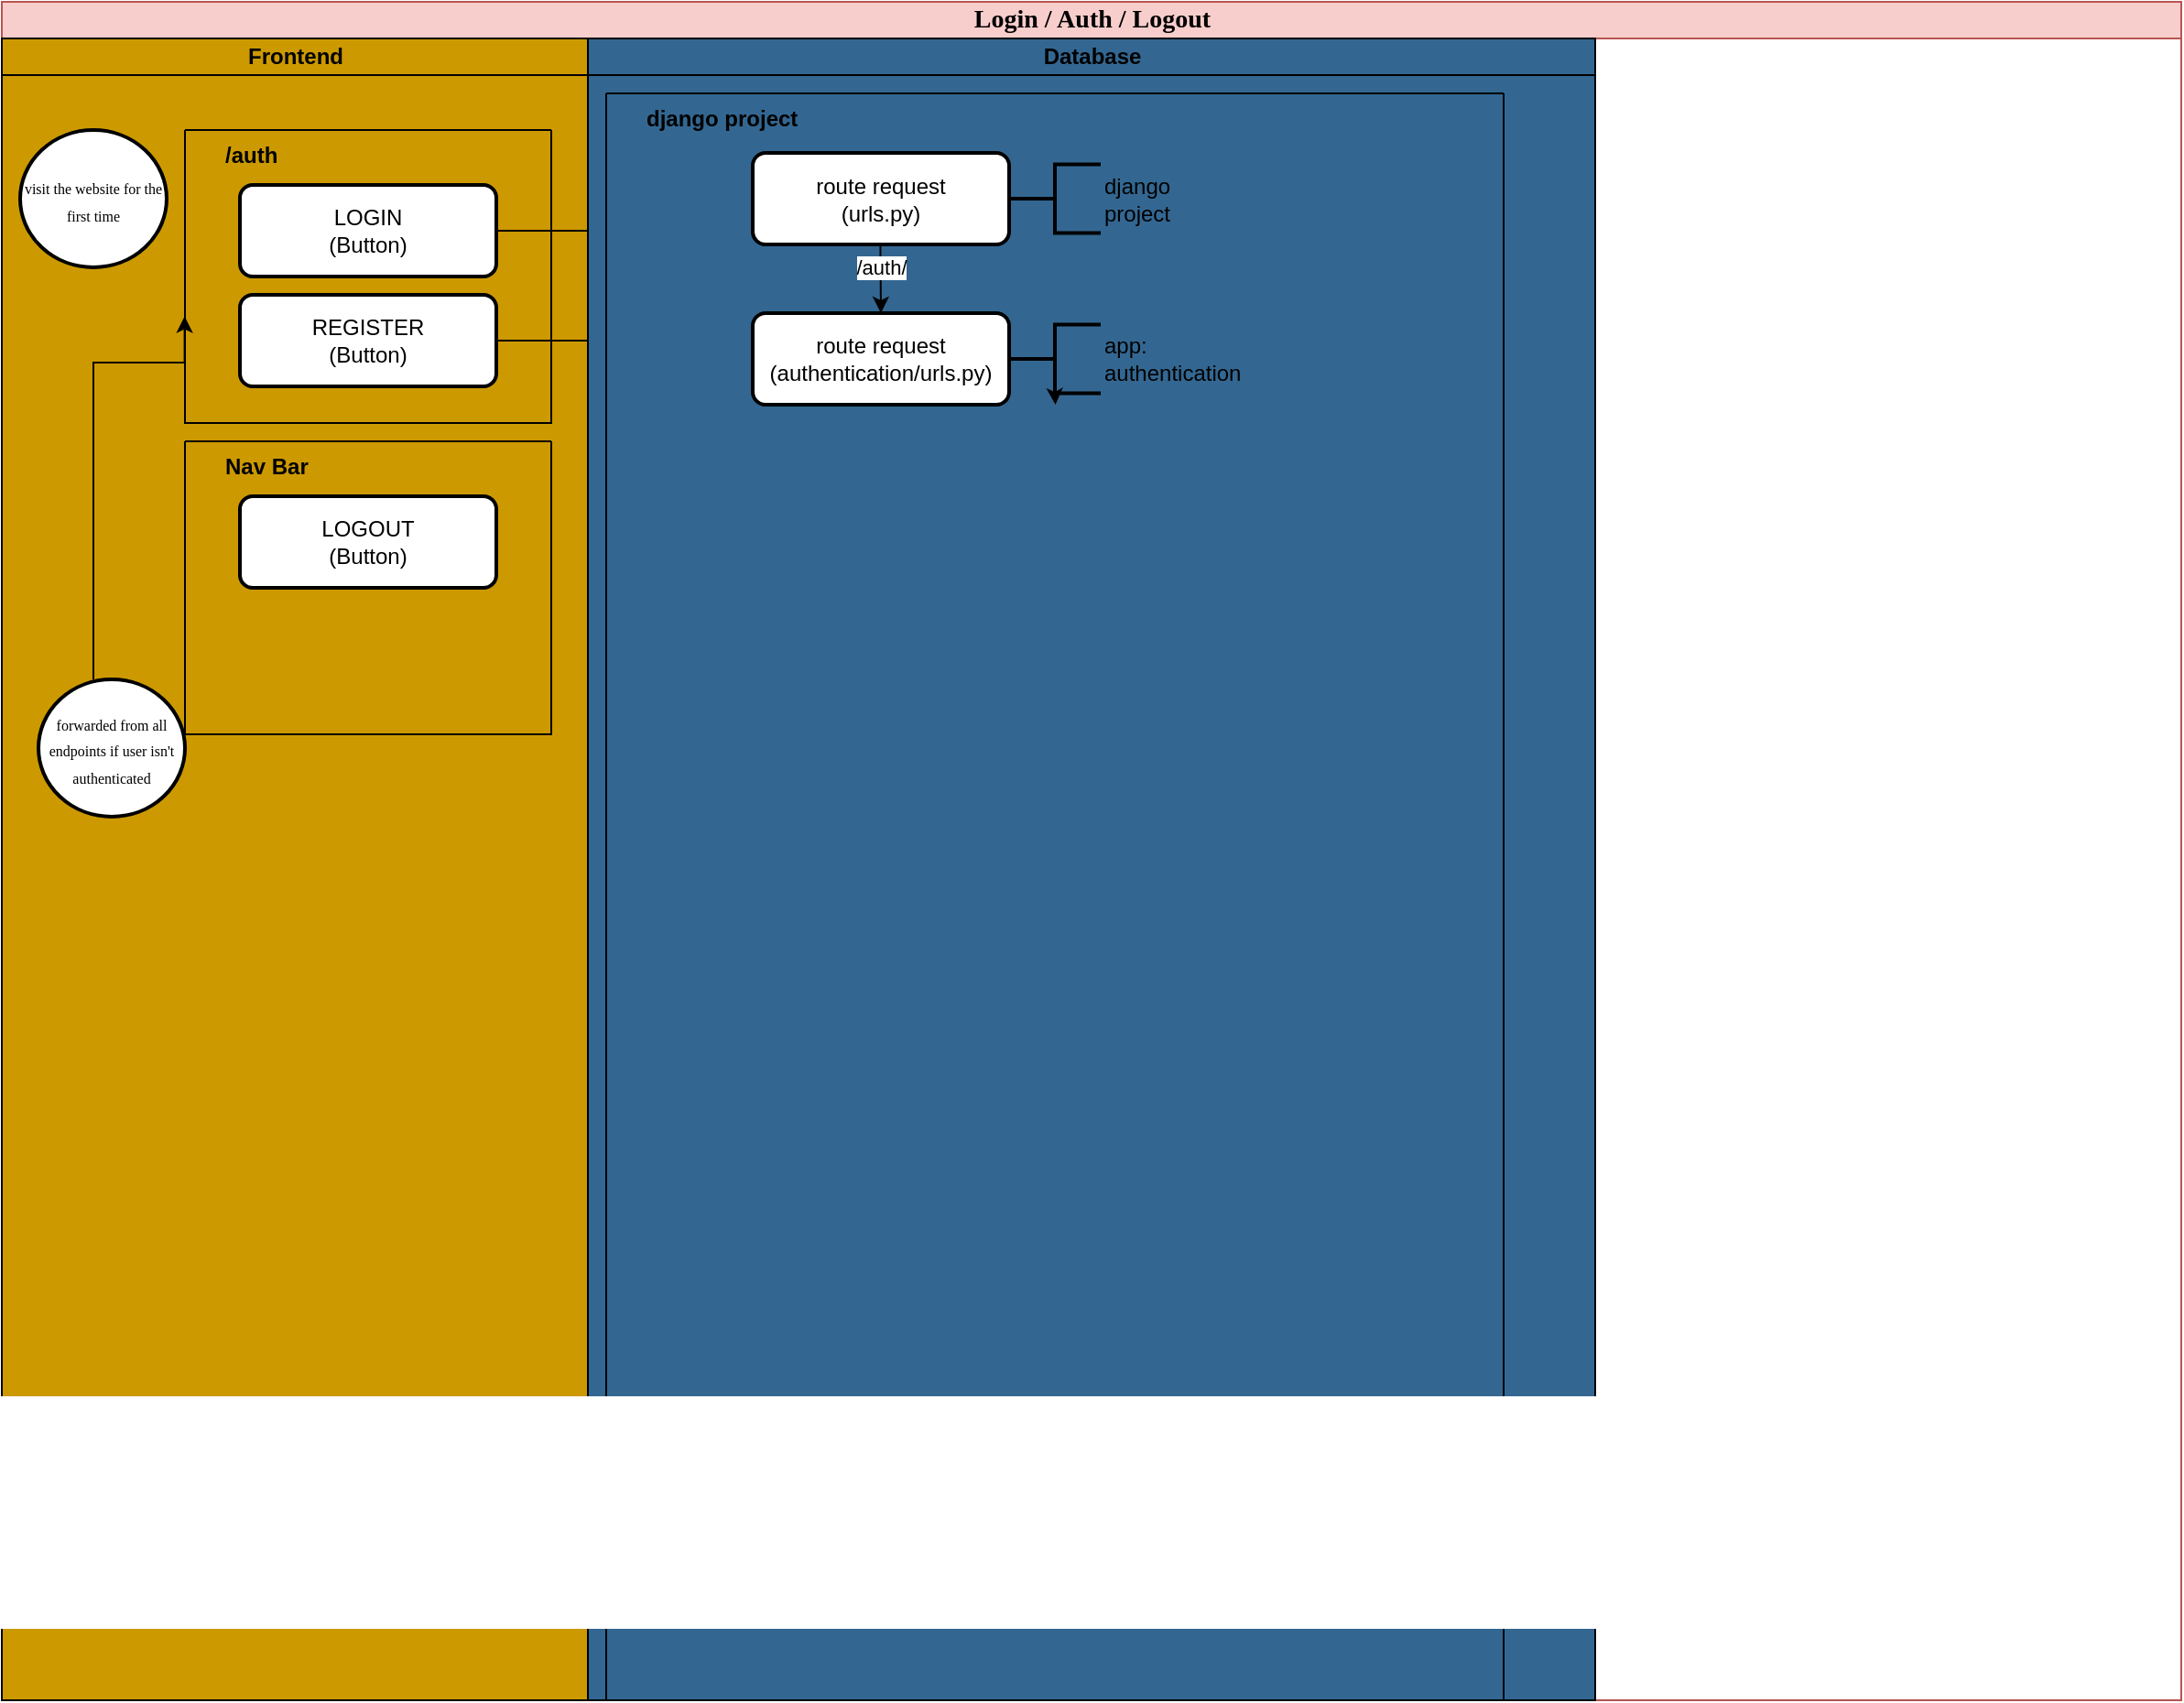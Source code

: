 <mxfile version="24.7.16" pages="2">
  <diagram name="Page-1" id="74e2e168-ea6b-b213-b513-2b3c1d86103e">
    <mxGraphModel dx="1185" dy="607" grid="1" gridSize="10" guides="1" tooltips="1" connect="1" arrows="1" fold="1" page="1" pageScale="1" pageWidth="1100" pageHeight="850" background="none" math="0" shadow="0">
      <root>
        <mxCell id="0" />
        <mxCell id="1" parent="0" />
        <mxCell id="77e6c97f196da883-1" value="&lt;font style=&quot;font-size: 14px;&quot;&gt;Login / Auth / Logout&lt;/font&gt;" style="swimlane;html=1;childLayout=stackLayout;startSize=20;rounded=0;shadow=0;labelBackgroundColor=none;strokeWidth=1;fontFamily=Verdana;fontSize=8;align=center;fillColor=#f8cecc;strokeColor=#b85450;" parent="1" vertex="1">
          <mxGeometry x="170" y="240" width="1190" height="927.5" as="geometry">
            <mxRectangle x="60" y="30" width="60" height="20" as="alternateBounds" />
          </mxGeometry>
        </mxCell>
        <mxCell id="77e6c97f196da883-2" value="&lt;span style=&quot;background-color: rgb(204, 153, 0);&quot;&gt;Frontend&lt;/span&gt;" style="swimlane;html=1;startSize=20;fillColor=#cc9900;swimlaneFillColor=#cc9900;gradientColor=none;" parent="77e6c97f196da883-1" vertex="1">
          <mxGeometry y="20" width="320" height="907.5" as="geometry">
            <mxRectangle y="20" width="40" height="730" as="alternateBounds" />
          </mxGeometry>
        </mxCell>
        <mxCell id="SPGRInoC85zkUxRJT9zU-12" value="&lt;span style=&quot;font-family: Verdana; font-size: 8px;&quot;&gt;forwarded from all endpoints if user isn&#39;t authenticated&lt;/span&gt;" style="strokeWidth=2;html=1;shape=mxgraph.flowchart.start_2;whiteSpace=wrap;" vertex="1" parent="77e6c97f196da883-2">
          <mxGeometry x="20" y="350" width="80" height="75" as="geometry" />
        </mxCell>
        <mxCell id="SPGRInoC85zkUxRJT9zU-13" value="/auth" style="swimlane;startSize=0;fontStyle=1;align=left;verticalAlign=top;spacingLeft=20;" vertex="1" parent="77e6c97f196da883-2">
          <mxGeometry x="100" y="50" width="200" height="160" as="geometry" />
        </mxCell>
        <mxCell id="SPGRInoC85zkUxRJT9zU-15" value="LOGIN&lt;br&gt;(Button)" style="rounded=1;whiteSpace=wrap;html=1;absoluteArcSize=1;arcSize=14;strokeWidth=2;" vertex="1" parent="SPGRInoC85zkUxRJT9zU-13">
          <mxGeometry x="30" y="30" width="140" height="50" as="geometry" />
        </mxCell>
        <mxCell id="SPGRInoC85zkUxRJT9zU-16" value="REGISTER&lt;br&gt;(Button)" style="rounded=1;whiteSpace=wrap;html=1;absoluteArcSize=1;arcSize=14;strokeWidth=2;" vertex="1" parent="SPGRInoC85zkUxRJT9zU-13">
          <mxGeometry x="30" y="90" width="140" height="50" as="geometry" />
        </mxCell>
        <mxCell id="SPGRInoC85zkUxRJT9zU-14" style="edgeStyle=orthogonalEdgeStyle;rounded=0;orthogonalLoop=1;jettySize=auto;html=1;entryX=-0.001;entryY=0.636;entryDx=0;entryDy=0;entryPerimeter=0;" edge="1" parent="77e6c97f196da883-2" source="SPGRInoC85zkUxRJT9zU-12" target="SPGRInoC85zkUxRJT9zU-13">
          <mxGeometry relative="1" as="geometry">
            <Array as="points">
              <mxPoint x="50" y="177" />
            </Array>
          </mxGeometry>
        </mxCell>
        <mxCell id="SPGRInoC85zkUxRJT9zU-19" value="&lt;span style=&quot;font-family: Verdana; font-size: 8px;&quot;&gt;visit the website for the first time&lt;/span&gt;" style="strokeWidth=2;html=1;shape=mxgraph.flowchart.start_2;whiteSpace=wrap;" vertex="1" parent="77e6c97f196da883-2">
          <mxGeometry x="10" y="50" width="80" height="75" as="geometry" />
        </mxCell>
        <mxCell id="SPGRInoC85zkUxRJT9zU-20" value="Nav Bar" style="swimlane;startSize=0;fontStyle=1;align=left;spacingLeft=20;verticalAlign=top;" vertex="1" parent="77e6c97f196da883-2">
          <mxGeometry x="100" y="220" width="200" height="160" as="geometry" />
        </mxCell>
        <mxCell id="SPGRInoC85zkUxRJT9zU-21" value="LOGOUT&lt;br&gt;(Button)" style="rounded=1;whiteSpace=wrap;html=1;absoluteArcSize=1;arcSize=14;strokeWidth=2;" vertex="1" parent="SPGRInoC85zkUxRJT9zU-20">
          <mxGeometry x="30" y="30" width="140" height="50" as="geometry" />
        </mxCell>
        <mxCell id="SPGRInoC85zkUxRJT9zU-68" style="edgeStyle=orthogonalEdgeStyle;rounded=0;orthogonalLoop=1;jettySize=auto;html=1;entryX=0;entryY=0.5;entryDx=0;entryDy=0;" edge="1" parent="77e6c97f196da883-1" source="SPGRInoC85zkUxRJT9zU-15" target="SPGRInoC85zkUxRJT9zU-30">
          <mxGeometry relative="1" as="geometry" />
        </mxCell>
        <mxCell id="SPGRInoC85zkUxRJT9zU-69" style="edgeStyle=orthogonalEdgeStyle;rounded=0;orthogonalLoop=1;jettySize=auto;html=1;entryX=0.008;entryY=0.637;entryDx=0;entryDy=0;entryPerimeter=0;" edge="1" parent="77e6c97f196da883-1" source="SPGRInoC85zkUxRJT9zU-16" target="SPGRInoC85zkUxRJT9zU-30">
          <mxGeometry relative="1" as="geometry" />
        </mxCell>
        <mxCell id="77e6c97f196da883-4" value="Database" style="swimlane;html=1;startSize=20;swimlaneFillColor=#336791;fillColor=#336791;" parent="77e6c97f196da883-1" vertex="1">
          <mxGeometry x="320" y="20" width="550" height="907.5" as="geometry" />
        </mxCell>
        <mxCell id="SPGRInoC85zkUxRJT9zU-28" value="django project" style="swimlane;startSize=0;align=left;verticalAlign=top;fontSize=12;spacingLeft=20;" vertex="1" parent="77e6c97f196da883-4">
          <mxGeometry x="10" y="30" width="490" height="877.5" as="geometry" />
        </mxCell>
        <mxCell id="SPGRInoC85zkUxRJT9zU-35" style="edgeStyle=orthogonalEdgeStyle;rounded=0;orthogonalLoop=1;jettySize=auto;html=1;entryX=0.5;entryY=0;entryDx=0;entryDy=0;" edge="1" parent="SPGRInoC85zkUxRJT9zU-28" target="SPGRInoC85zkUxRJT9zU-32">
          <mxGeometry relative="1" as="geometry">
            <mxPoint x="149.71" y="82.5" as="sourcePoint" />
            <mxPoint x="149.71" y="150" as="targetPoint" />
          </mxGeometry>
        </mxCell>
        <mxCell id="SPGRInoC85zkUxRJT9zU-36" value="/auth/" style="edgeLabel;html=1;align=center;verticalAlign=middle;resizable=0;points=[];" vertex="1" connectable="0" parent="SPGRInoC85zkUxRJT9zU-35">
          <mxGeometry x="-0.11" y="3" relative="1" as="geometry">
            <mxPoint x="-3" y="-4" as="offset" />
          </mxGeometry>
        </mxCell>
        <mxCell id="SPGRInoC85zkUxRJT9zU-30" value="route request&lt;br&gt;(urls.py)" style="rounded=1;whiteSpace=wrap;html=1;absoluteArcSize=1;arcSize=14;strokeWidth=2;" vertex="1" parent="SPGRInoC85zkUxRJT9zU-28">
          <mxGeometry x="80" y="32.5" width="140" height="50" as="geometry" />
        </mxCell>
        <mxCell id="SPGRInoC85zkUxRJT9zU-53" value="django&lt;br&gt;project" style="strokeWidth=2;html=1;shape=mxgraph.flowchart.annotation_2;align=left;labelPosition=right;pointerEvents=1;" vertex="1" parent="SPGRInoC85zkUxRJT9zU-28">
          <mxGeometry x="220" y="38.75" width="50" height="37.5" as="geometry" />
        </mxCell>
        <mxCell id="SPGRInoC85zkUxRJT9zU-70" style="edgeStyle=orthogonalEdgeStyle;rounded=0;orthogonalLoop=1;jettySize=auto;html=1;exitX=0.5;exitY=1;exitDx=0;exitDy=0;exitPerimeter=0;" edge="1" parent="SPGRInoC85zkUxRJT9zU-28" source="SPGRInoC85zkUxRJT9zU-63">
          <mxGeometry relative="1" as="geometry">
            <mxPoint x="245.286" y="170" as="targetPoint" />
          </mxGeometry>
        </mxCell>
        <mxCell id="SPGRInoC85zkUxRJT9zU-63" value="app:&lt;div&gt;authentication&lt;/div&gt;" style="strokeWidth=2;html=1;shape=mxgraph.flowchart.annotation_2;align=left;labelPosition=right;pointerEvents=1;" vertex="1" parent="SPGRInoC85zkUxRJT9zU-28">
          <mxGeometry x="220" y="126.25" width="50" height="37.5" as="geometry" />
        </mxCell>
        <mxCell id="SPGRInoC85zkUxRJT9zU-32" value="route request&lt;br&gt;(authentication/urls.py)" style="rounded=1;whiteSpace=wrap;html=1;absoluteArcSize=1;arcSize=14;strokeWidth=2;" vertex="1" parent="SPGRInoC85zkUxRJT9zU-28">
          <mxGeometry x="80" y="120" width="140" height="50" as="geometry" />
        </mxCell>
      </root>
    </mxGraphModel>
  </diagram>
  <diagram id="QUAOJMPEsKOtWWp-SPxw" name="Page-2">
    <mxGraphModel grid="1" page="1" gridSize="10" guides="1" tooltips="1" connect="1" arrows="1" fold="1" pageScale="1" pageWidth="850" pageHeight="1100" math="0" shadow="0">
      <root>
        <mxCell id="0" />
        <mxCell id="1" parent="0" />
      </root>
    </mxGraphModel>
  </diagram>
</mxfile>
